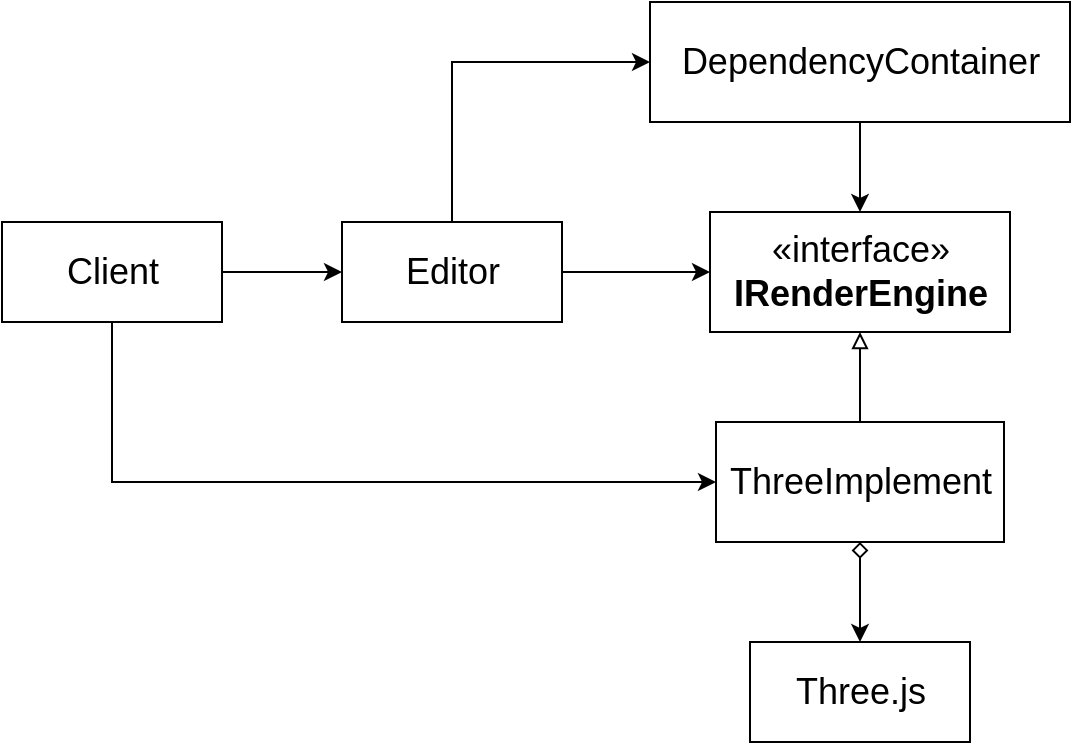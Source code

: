 <mxfile version="13.9.9" type="device"><diagram id="j2u7BS1ImEPWVWiBuNUE" name="第 1 页"><mxGraphModel dx="2031" dy="1174" grid="1" gridSize="10" guides="1" tooltips="1" connect="1" arrows="1" fold="1" page="1" pageScale="1" pageWidth="827" pageHeight="1169" math="0" shadow="0"><root><mxCell id="0"/><mxCell id="1" parent="0"/><mxCell id="cdMbWQENAGWYHLtoxJog-6" style="edgeStyle=orthogonalEdgeStyle;rounded=0;orthogonalLoop=1;jettySize=auto;html=1;entryX=0;entryY=0.5;entryDx=0;entryDy=0;" parent="1" source="cdMbWQENAGWYHLtoxJog-2" target="cdMbWQENAGWYHLtoxJog-5" edge="1"><mxGeometry relative="1" as="geometry"/></mxCell><mxCell id="cdMbWQENAGWYHLtoxJog-17" style="edgeStyle=orthogonalEdgeStyle;rounded=0;orthogonalLoop=1;jettySize=auto;html=1;entryX=0;entryY=0.5;entryDx=0;entryDy=0;exitX=0.5;exitY=0;exitDx=0;exitDy=0;" parent="1" source="cdMbWQENAGWYHLtoxJog-2" target="cdMbWQENAGWYHLtoxJog-16" edge="1"><mxGeometry relative="1" as="geometry"/></mxCell><mxCell id="cdMbWQENAGWYHLtoxJog-2" value="Editor" style="html=1;fontSize=18;" parent="1" vertex="1"><mxGeometry x="230" y="230" width="110" height="50" as="geometry"/></mxCell><mxCell id="cdMbWQENAGWYHLtoxJog-7" style="edgeStyle=orthogonalEdgeStyle;rounded=0;orthogonalLoop=1;jettySize=auto;html=1;entryX=0.5;entryY=1;entryDx=0;entryDy=0;endArrow=block;endFill=0;" parent="1" source="cdMbWQENAGWYHLtoxJog-3" target="cdMbWQENAGWYHLtoxJog-5" edge="1"><mxGeometry relative="1" as="geometry"/></mxCell><mxCell id="cdMbWQENAGWYHLtoxJog-9" style="edgeStyle=orthogonalEdgeStyle;rounded=0;orthogonalLoop=1;jettySize=auto;html=1;startArrow=diamond;startFill=0;" parent="1" source="cdMbWQENAGWYHLtoxJog-3" target="cdMbWQENAGWYHLtoxJog-8" edge="1"><mxGeometry relative="1" as="geometry"/></mxCell><mxCell id="cdMbWQENAGWYHLtoxJog-3" value="ThreeImplement" style="html=1;fontSize=18;" parent="1" vertex="1"><mxGeometry x="417" y="330" width="144" height="60" as="geometry"/></mxCell><mxCell id="cdMbWQENAGWYHLtoxJog-5" value="&lt;font style=&quot;font-size: 18px&quot;&gt;«interface»&lt;br&gt;&lt;b&gt;IRenderEngine&lt;/b&gt;&lt;/font&gt;" style="html=1;" parent="1" vertex="1"><mxGeometry x="414" y="225" width="150" height="60" as="geometry"/></mxCell><mxCell id="cdMbWQENAGWYHLtoxJog-8" value="Three.js" style="html=1;fontSize=18;" parent="1" vertex="1"><mxGeometry x="434" y="440" width="110" height="50" as="geometry"/></mxCell><mxCell id="cdMbWQENAGWYHLtoxJog-14" style="edgeStyle=orthogonalEdgeStyle;rounded=0;orthogonalLoop=1;jettySize=auto;html=1;entryX=0;entryY=0.5;entryDx=0;entryDy=0;" parent="1" source="cdMbWQENAGWYHLtoxJog-13" target="cdMbWQENAGWYHLtoxJog-2" edge="1"><mxGeometry relative="1" as="geometry"/></mxCell><mxCell id="cdMbWQENAGWYHLtoxJog-15" style="edgeStyle=orthogonalEdgeStyle;rounded=0;orthogonalLoop=1;jettySize=auto;html=1;entryX=0;entryY=0.5;entryDx=0;entryDy=0;" parent="1" source="cdMbWQENAGWYHLtoxJog-13" target="cdMbWQENAGWYHLtoxJog-3" edge="1"><mxGeometry relative="1" as="geometry"><Array as="points"><mxPoint x="115" y="360"/></Array></mxGeometry></mxCell><mxCell id="cdMbWQENAGWYHLtoxJog-13" value="Client" style="html=1;fontSize=18;" parent="1" vertex="1"><mxGeometry x="60" y="230" width="110" height="50" as="geometry"/></mxCell><mxCell id="cdMbWQENAGWYHLtoxJog-18" style="edgeStyle=orthogonalEdgeStyle;rounded=0;orthogonalLoop=1;jettySize=auto;html=1;" parent="1" source="cdMbWQENAGWYHLtoxJog-16" target="cdMbWQENAGWYHLtoxJog-5" edge="1"><mxGeometry relative="1" as="geometry"/></mxCell><mxCell id="cdMbWQENAGWYHLtoxJog-16" value="DependencyContainer" style="html=1;fontSize=18;" parent="1" vertex="1"><mxGeometry x="384" y="120" width="210" height="60" as="geometry"/></mxCell></root></mxGraphModel></diagram></mxfile>